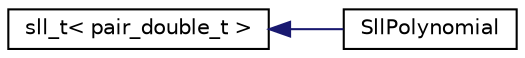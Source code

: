 digraph "Graphical Class Hierarchy"
{
  edge [fontname="Helvetica",fontsize="10",labelfontname="Helvetica",labelfontsize="10"];
  node [fontname="Helvetica",fontsize="10",shape=record];
  rankdir="LR";
  Node0 [label="sll_t\< pair_double_t \>",height=0.2,width=0.4,color="black", fillcolor="white", style="filled",URL="$classsll__t.html"];
  Node0 -> Node1 [dir="back",color="midnightblue",fontsize="10",style="solid",fontname="Helvetica"];
  Node1 [label="SllPolynomial",height=0.2,width=0.4,color="black", fillcolor="white", style="filled",URL="$classSllPolynomial.html"];
}

